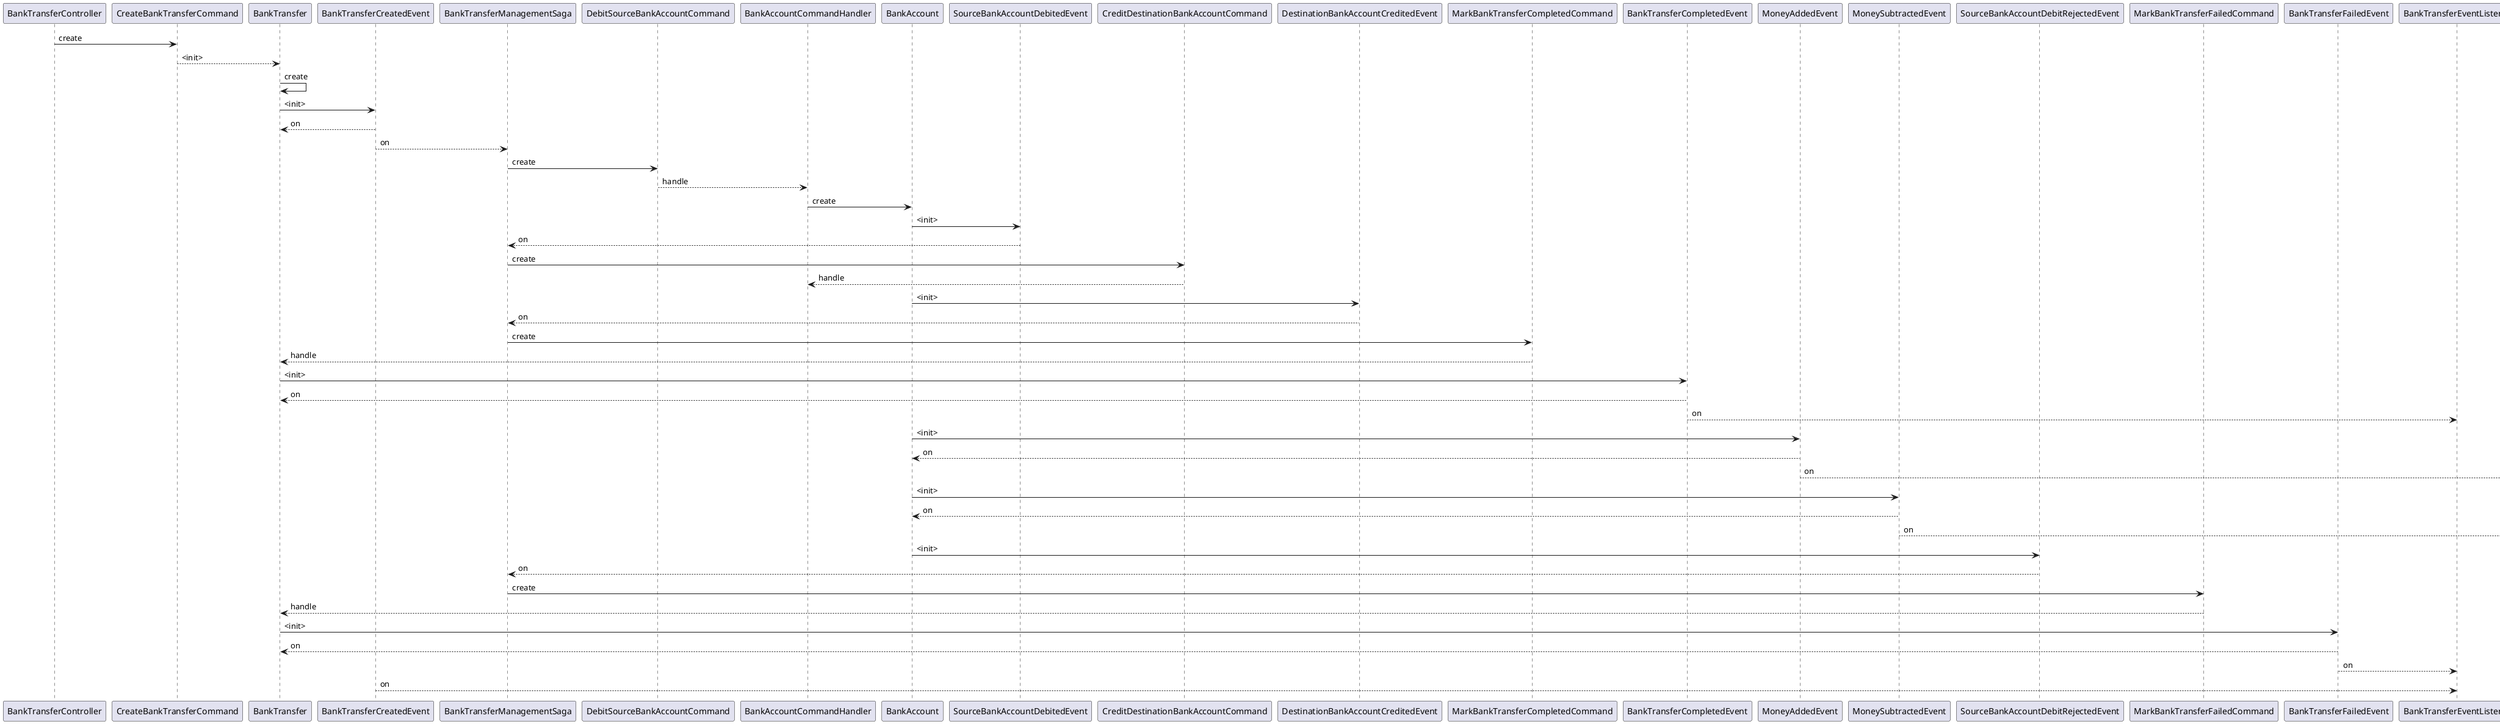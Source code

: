 @startuml create-transfers-flow.png
participant BankTransferController
participant CreateBankTransferCommand
participant BankTransfer
participant BankTransferCreatedEvent
participant BankTransferManagementSaga
participant DebitSourceBankAccountCommand
participant BankAccountCommandHandler
participant BankAccount
participant SourceBankAccountDebitedEvent
participant CreditDestinationBankAccountCommand
participant DestinationBankAccountCreditedEvent
participant MarkBankTransferCompletedCommand
participant BankTransferCompletedEvent
participant MoneyAddedEvent
participant MoneySubtractedEvent
participant SourceBankAccountDebitRejectedEvent
participant MarkBankTransferFailedCommand
participant BankTransferFailedEvent

BankTransferController -> CreateBankTransferCommand: create
CreateBankTransferCommand --> BankTransfer: <init>
BankTransfer -> BankTransfer: create
BankTransfer -> BankTransferCreatedEvent: <init>
BankTransferCreatedEvent --> BankTransfer: on
BankTransferCreatedEvent --> BankTransferManagementSaga: on
BankTransferManagementSaga -> DebitSourceBankAccountCommand: create
DebitSourceBankAccountCommand --> BankAccountCommandHandler: handle
BankAccountCommandHandler -> BankAccount: create
BankAccount -> SourceBankAccountDebitedEvent: <init>
SourceBankAccountDebitedEvent --> BankTransferManagementSaga: on
BankTransferManagementSaga -> CreditDestinationBankAccountCommand: create
CreditDestinationBankAccountCommand --> BankAccountCommandHandler: handle
BankAccount -> DestinationBankAccountCreditedEvent: <init>
DestinationBankAccountCreditedEvent --> BankTransferManagementSaga: on
BankTransferManagementSaga -> MarkBankTransferCompletedCommand: create
MarkBankTransferCompletedCommand --> BankTransfer: handle
BankTransfer -> BankTransferCompletedEvent: <init>
BankTransferCompletedEvent --> BankTransfer: on
BankTransferCompletedEvent --> BankTransferEventListener: on
BankAccount -> MoneyAddedEvent: <init>
MoneyAddedEvent --> BankAccount: on
MoneyAddedEvent --> BankAccountEventListener: on
BankAccount -> MoneySubtractedEvent: <init>
MoneySubtractedEvent --> BankAccount: on
MoneySubtractedEvent --> BankAccountEventListener: on
BankAccount -> SourceBankAccountDebitRejectedEvent: <init>
SourceBankAccountDebitRejectedEvent --> BankTransferManagementSaga: on
BankTransferManagementSaga -> MarkBankTransferFailedCommand: create
MarkBankTransferFailedCommand --> BankTransfer: handle
BankTransfer -> BankTransferFailedEvent: <init>
BankTransferFailedEvent --> BankTransfer: on
BankTransferFailedEvent --> BankTransferEventListener: on
BankTransferCreatedEvent --> BankTransferEventListener: on
@enduml
